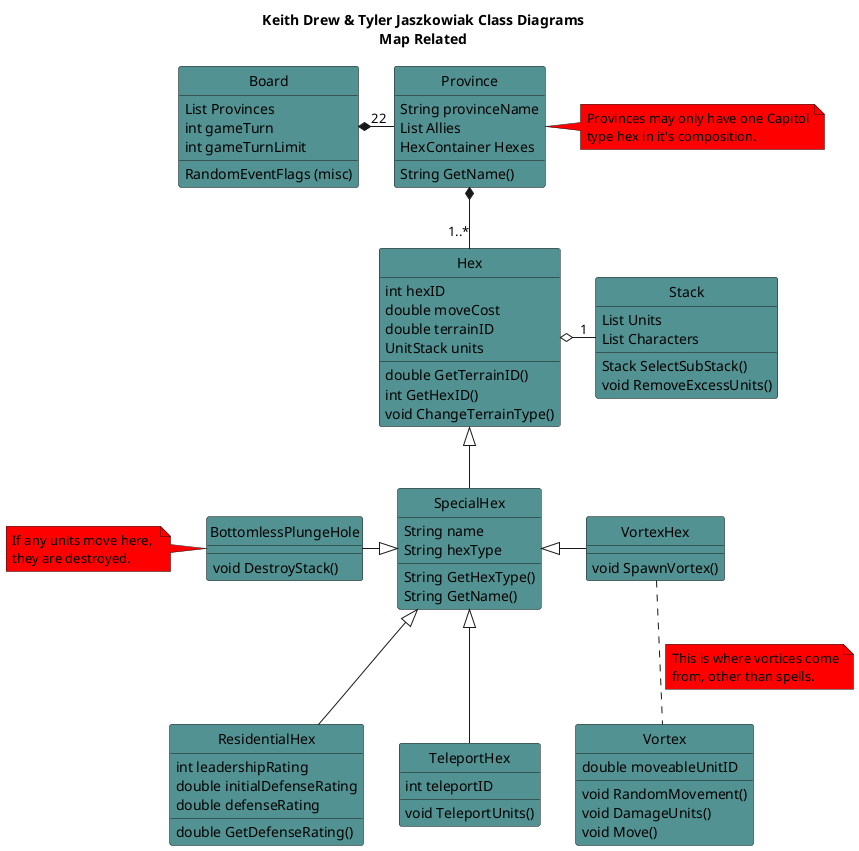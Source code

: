 @startuml
title Keith Drew & Tyler Jaszkowiak Class Diagrams\nMap Related
hide circle
class Board #529292 {
      List Provinces
      RandomEventFlags (misc)
      int gameTurn
      int gameTurnLimit
}
class Province #529292 {
      String provinceName
      String GetName()
      List Allies
      HexContainer Hexes
}
note right of Province #red
     Provinces may only have one Capitol
     type hex in it's composition.
end note 
class Hex #529292 {
      int hexID
      double moveCost
      double terrainID
      UnitStack units
      double GetTerrainID()
      int GetHexID()
      void ChangeTerrainType()
}
class Stack #529292 {
      List Units
      List Characters
      Stack SelectSubStack()
      void RemoveExcessUnits()
}
class SpecialHex #529292 {
      String name
      String hexType
      String GetHexType()
      String GetName()
}
class ResidentialHex #529292 {
      int leadershipRating
      double initialDefenseRating
      double defenseRating
      double GetDefenseRating()
}
class BottomlessPlungeHole #529292 {
      void DestroyStack()
}
note left of BottomlessPlungeHole #red
     If any units move here, 
     they are destroyed.
end note 
class VortexHex #529292 {
      void SpawnVortex()
}
class TeleportHex #529292 {
      void TeleportUnits()
      int teleportID
}
class Vortex #529292 {
      double moveableUnitID
      void RandomMovement()
      void DamageUnits()
      void Move()
}

Board *-right- "22" Province 
Province *-down- "1..*" Hex
Hex <|-down- SpecialHex
Vortex .up. VortexHex
note right on link #red
     This is where vortices come
     from, other than spells.
end note  
TeleportHex --up|> SpecialHex
VortexHex --left|> SpecialHex
BottomlessPlungeHole --right|> SpecialHex
ResidentialHex --up|> SpecialHex
Stack "1" -lefto Hex
@enduml